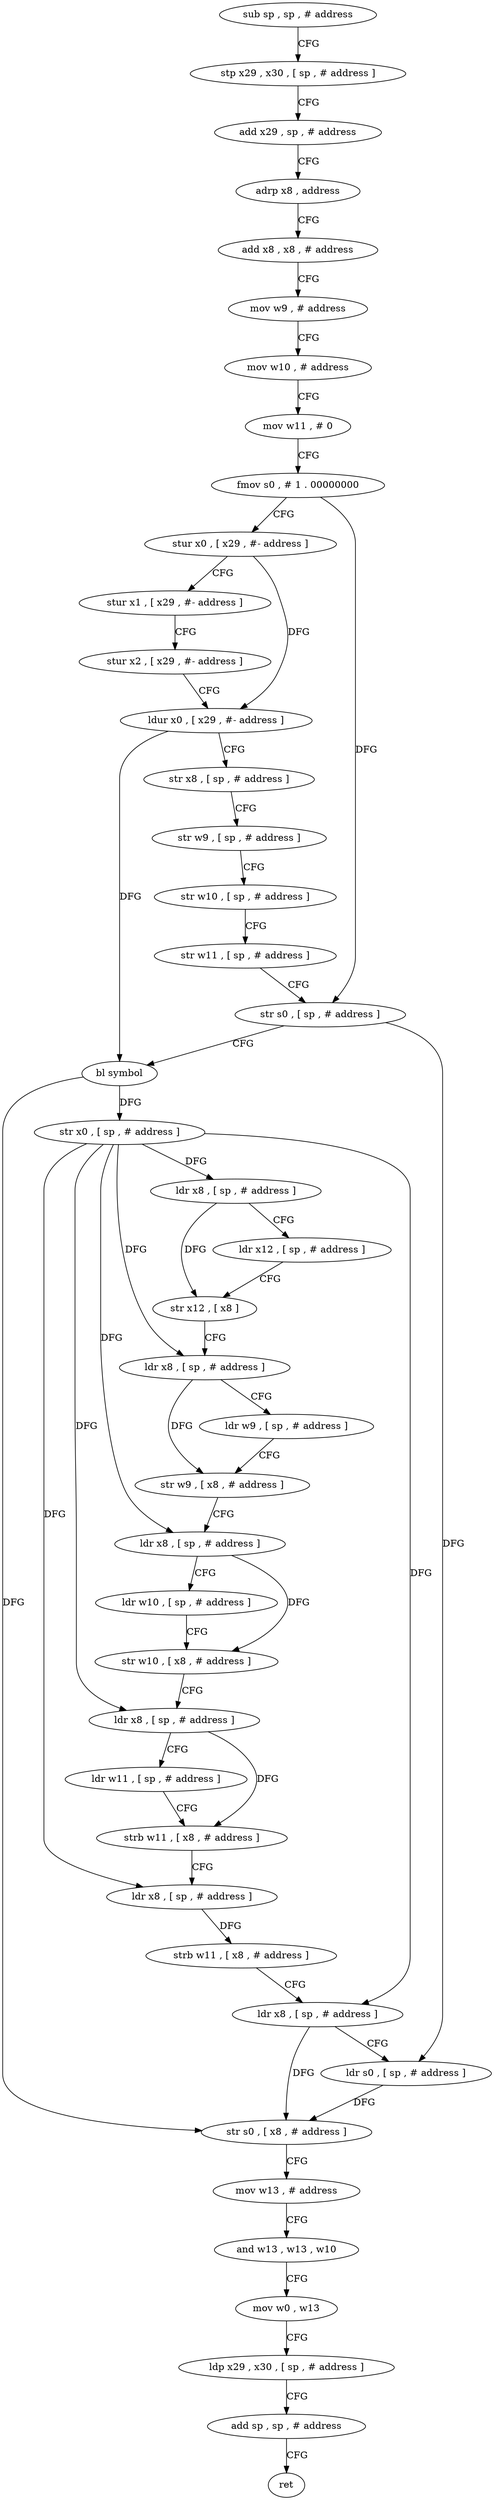 digraph "func" {
"4270684" [label = "sub sp , sp , # address" ]
"4270688" [label = "stp x29 , x30 , [ sp , # address ]" ]
"4270692" [label = "add x29 , sp , # address" ]
"4270696" [label = "adrp x8 , address" ]
"4270700" [label = "add x8 , x8 , # address" ]
"4270704" [label = "mov w9 , # address" ]
"4270708" [label = "mov w10 , # address" ]
"4270712" [label = "mov w11 , # 0" ]
"4270716" [label = "fmov s0 , # 1 . 00000000" ]
"4270720" [label = "stur x0 , [ x29 , #- address ]" ]
"4270724" [label = "stur x1 , [ x29 , #- address ]" ]
"4270728" [label = "stur x2 , [ x29 , #- address ]" ]
"4270732" [label = "ldur x0 , [ x29 , #- address ]" ]
"4270736" [label = "str x8 , [ sp , # address ]" ]
"4270740" [label = "str w9 , [ sp , # address ]" ]
"4270744" [label = "str w10 , [ sp , # address ]" ]
"4270748" [label = "str w11 , [ sp , # address ]" ]
"4270752" [label = "str s0 , [ sp , # address ]" ]
"4270756" [label = "bl symbol" ]
"4270760" [label = "str x0 , [ sp , # address ]" ]
"4270764" [label = "ldr x8 , [ sp , # address ]" ]
"4270768" [label = "ldr x12 , [ sp , # address ]" ]
"4270772" [label = "str x12 , [ x8 ]" ]
"4270776" [label = "ldr x8 , [ sp , # address ]" ]
"4270780" [label = "ldr w9 , [ sp , # address ]" ]
"4270784" [label = "str w9 , [ x8 , # address ]" ]
"4270788" [label = "ldr x8 , [ sp , # address ]" ]
"4270792" [label = "ldr w10 , [ sp , # address ]" ]
"4270796" [label = "str w10 , [ x8 , # address ]" ]
"4270800" [label = "ldr x8 , [ sp , # address ]" ]
"4270804" [label = "ldr w11 , [ sp , # address ]" ]
"4270808" [label = "strb w11 , [ x8 , # address ]" ]
"4270812" [label = "ldr x8 , [ sp , # address ]" ]
"4270816" [label = "strb w11 , [ x8 , # address ]" ]
"4270820" [label = "ldr x8 , [ sp , # address ]" ]
"4270824" [label = "ldr s0 , [ sp , # address ]" ]
"4270828" [label = "str s0 , [ x8 , # address ]" ]
"4270832" [label = "mov w13 , # address" ]
"4270836" [label = "and w13 , w13 , w10" ]
"4270840" [label = "mov w0 , w13" ]
"4270844" [label = "ldp x29 , x30 , [ sp , # address ]" ]
"4270848" [label = "add sp , sp , # address" ]
"4270852" [label = "ret" ]
"4270684" -> "4270688" [ label = "CFG" ]
"4270688" -> "4270692" [ label = "CFG" ]
"4270692" -> "4270696" [ label = "CFG" ]
"4270696" -> "4270700" [ label = "CFG" ]
"4270700" -> "4270704" [ label = "CFG" ]
"4270704" -> "4270708" [ label = "CFG" ]
"4270708" -> "4270712" [ label = "CFG" ]
"4270712" -> "4270716" [ label = "CFG" ]
"4270716" -> "4270720" [ label = "CFG" ]
"4270716" -> "4270752" [ label = "DFG" ]
"4270720" -> "4270724" [ label = "CFG" ]
"4270720" -> "4270732" [ label = "DFG" ]
"4270724" -> "4270728" [ label = "CFG" ]
"4270728" -> "4270732" [ label = "CFG" ]
"4270732" -> "4270736" [ label = "CFG" ]
"4270732" -> "4270756" [ label = "DFG" ]
"4270736" -> "4270740" [ label = "CFG" ]
"4270740" -> "4270744" [ label = "CFG" ]
"4270744" -> "4270748" [ label = "CFG" ]
"4270748" -> "4270752" [ label = "CFG" ]
"4270752" -> "4270756" [ label = "CFG" ]
"4270752" -> "4270824" [ label = "DFG" ]
"4270756" -> "4270760" [ label = "DFG" ]
"4270756" -> "4270828" [ label = "DFG" ]
"4270760" -> "4270764" [ label = "DFG" ]
"4270760" -> "4270776" [ label = "DFG" ]
"4270760" -> "4270788" [ label = "DFG" ]
"4270760" -> "4270800" [ label = "DFG" ]
"4270760" -> "4270812" [ label = "DFG" ]
"4270760" -> "4270820" [ label = "DFG" ]
"4270764" -> "4270768" [ label = "CFG" ]
"4270764" -> "4270772" [ label = "DFG" ]
"4270768" -> "4270772" [ label = "CFG" ]
"4270772" -> "4270776" [ label = "CFG" ]
"4270776" -> "4270780" [ label = "CFG" ]
"4270776" -> "4270784" [ label = "DFG" ]
"4270780" -> "4270784" [ label = "CFG" ]
"4270784" -> "4270788" [ label = "CFG" ]
"4270788" -> "4270792" [ label = "CFG" ]
"4270788" -> "4270796" [ label = "DFG" ]
"4270792" -> "4270796" [ label = "CFG" ]
"4270796" -> "4270800" [ label = "CFG" ]
"4270800" -> "4270804" [ label = "CFG" ]
"4270800" -> "4270808" [ label = "DFG" ]
"4270804" -> "4270808" [ label = "CFG" ]
"4270808" -> "4270812" [ label = "CFG" ]
"4270812" -> "4270816" [ label = "DFG" ]
"4270816" -> "4270820" [ label = "CFG" ]
"4270820" -> "4270824" [ label = "CFG" ]
"4270820" -> "4270828" [ label = "DFG" ]
"4270824" -> "4270828" [ label = "DFG" ]
"4270828" -> "4270832" [ label = "CFG" ]
"4270832" -> "4270836" [ label = "CFG" ]
"4270836" -> "4270840" [ label = "CFG" ]
"4270840" -> "4270844" [ label = "CFG" ]
"4270844" -> "4270848" [ label = "CFG" ]
"4270848" -> "4270852" [ label = "CFG" ]
}
